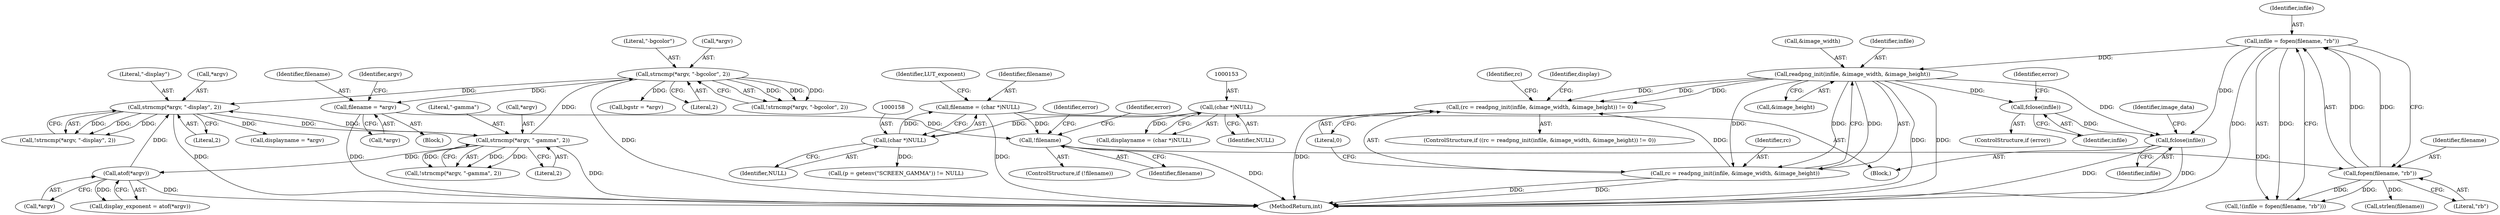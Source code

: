 digraph "0_Android_9d4853418ab2f754c2b63e091c29c5529b8b86ca_7@API" {
"1000344" [label="(Call,readpng_init(infile, &image_width, &image_height))"];
"1000330" [label="(Call,infile = fopen(filename, \"rb\"))"];
"1000332" [label="(Call,fopen(filename, \"rb\"))"];
"1000304" [label="(Call,!filename)"];
"1000290" [label="(Call,filename = *argv)"];
"1000245" [label="(Call,strncmp(*argv, \"-bgcolor\", 2))"];
"1000216" [label="(Call,strncmp(*argv, \"-gamma\", 2))"];
"1000195" [label="(Call,strncmp(*argv, \"-display\", 2))"];
"1000233" [label="(Call,atof(*argv))"];
"1000155" [label="(Call,filename = (char *)NULL)"];
"1000157" [label="(Call,(char *)NULL)"];
"1000152" [label="(Call,(char *)NULL)"];
"1000341" [label="(Call,(rc = readpng_init(infile, &image_width, &image_height)) != 0)"];
"1000342" [label="(Call,rc = readpng_init(infile, &image_width, &image_height))"];
"1000382" [label="(Call,fclose(infile))"];
"1000486" [label="(Call,fclose(infile))"];
"1000209" [label="(Call,displayname = *argv)"];
"1000330" [label="(Call,infile = fopen(filename, \"rb\"))"];
"1000161" [label="(Identifier,LUT_exponent)"];
"1000194" [label="(Call,!strncmp(*argv, \"-display\", 2))"];
"1000385" [label="(Identifier,error)"];
"1000289" [label="(Block,)"];
"1000156" [label="(Identifier,filename)"];
"1000128" [label="(Block,)"];
"1000348" [label="(Call,&image_height)"];
"1000291" [label="(Identifier,filename)"];
"1000329" [label="(Call,!(infile = fopen(filename, \"rb\")))"];
"1000220" [label="(Literal,2)"];
"1000150" [label="(Call,displayname = (char *)NULL)"];
"1000309" [label="(Identifier,error)"];
"1000368" [label="(Identifier,display)"];
"1000195" [label="(Call,strncmp(*argv, \"-display\", 2))"];
"1000342" [label="(Call,rc = readpng_init(infile, &image_width, &image_height))"];
"1000296" [label="(Identifier,argv)"];
"1000343" [label="(Identifier,rc)"];
"1000155" [label="(Call,filename = (char *)NULL)"];
"1000152" [label="(Call,(char *)NULL)"];
"1000383" [label="(Identifier,infile)"];
"1000380" [label="(ControlStructure,if (error))"];
"1000333" [label="(Identifier,filename)"];
"1000552" [label="(MethodReturn,int)"];
"1000159" [label="(Identifier,NULL)"];
"1000198" [label="(Literal,\"-display\")"];
"1000292" [label="(Call,*argv)"];
"1000219" [label="(Literal,\"-gamma\")"];
"1000344" [label="(Call,readpng_init(infile, &image_width, &image_height))"];
"1000217" [label="(Call,*argv)"];
"1000234" [label="(Call,*argv)"];
"1000171" [label="(Call,(p = getenv(\"SCREEN_GAMMA\")) != NULL)"];
"1000395" [label="(Call,strlen(filename))"];
"1000157" [label="(Call,(char *)NULL)"];
"1000341" [label="(Call,(rc = readpng_init(infile, &image_width, &image_height)) != 0)"];
"1000345" [label="(Identifier,infile)"];
"1000248" [label="(Literal,\"-bgcolor\")"];
"1000244" [label="(Call,!strncmp(*argv, \"-bgcolor\", 2))"];
"1000249" [label="(Literal,2)"];
"1000487" [label="(Identifier,infile)"];
"1000233" [label="(Call,atof(*argv))"];
"1000382" [label="(Call,fclose(infile))"];
"1000290" [label="(Call,filename = *argv)"];
"1000332" [label="(Call,fopen(filename, \"rb\"))"];
"1000231" [label="(Call,display_exponent = atof(*argv))"];
"1000260" [label="(Call,bgstr = *argv)"];
"1000245" [label="(Call,strncmp(*argv, \"-bgcolor\", 2))"];
"1000490" [label="(Identifier,image_data)"];
"1000215" [label="(Call,!strncmp(*argv, \"-gamma\", 2))"];
"1000346" [label="(Call,&image_width)"];
"1000331" [label="(Identifier,infile)"];
"1000196" [label="(Call,*argv)"];
"1000350" [label="(Literal,0)"];
"1000303" [label="(ControlStructure,if (!filename))"];
"1000340" [label="(ControlStructure,if ((rc = readpng_init(infile, &image_width, &image_height)) != 0))"];
"1000304" [label="(Call,!filename)"];
"1000154" [label="(Identifier,NULL)"];
"1000334" [label="(Literal,\"rb\")"];
"1000305" [label="(Identifier,filename)"];
"1000216" [label="(Call,strncmp(*argv, \"-gamma\", 2))"];
"1000307" [label="(Identifier,error)"];
"1000246" [label="(Call,*argv)"];
"1000486" [label="(Call,fclose(infile))"];
"1000353" [label="(Identifier,rc)"];
"1000199" [label="(Literal,2)"];
"1000344" -> "1000342"  [label="AST: "];
"1000344" -> "1000348"  [label="CFG: "];
"1000345" -> "1000344"  [label="AST: "];
"1000346" -> "1000344"  [label="AST: "];
"1000348" -> "1000344"  [label="AST: "];
"1000342" -> "1000344"  [label="CFG: "];
"1000344" -> "1000552"  [label="DDG: "];
"1000344" -> "1000552"  [label="DDG: "];
"1000344" -> "1000341"  [label="DDG: "];
"1000344" -> "1000341"  [label="DDG: "];
"1000344" -> "1000341"  [label="DDG: "];
"1000344" -> "1000342"  [label="DDG: "];
"1000344" -> "1000342"  [label="DDG: "];
"1000344" -> "1000342"  [label="DDG: "];
"1000330" -> "1000344"  [label="DDG: "];
"1000344" -> "1000382"  [label="DDG: "];
"1000344" -> "1000486"  [label="DDG: "];
"1000330" -> "1000329"  [label="AST: "];
"1000330" -> "1000332"  [label="CFG: "];
"1000331" -> "1000330"  [label="AST: "];
"1000332" -> "1000330"  [label="AST: "];
"1000329" -> "1000330"  [label="CFG: "];
"1000330" -> "1000552"  [label="DDG: "];
"1000330" -> "1000329"  [label="DDG: "];
"1000332" -> "1000330"  [label="DDG: "];
"1000332" -> "1000330"  [label="DDG: "];
"1000330" -> "1000486"  [label="DDG: "];
"1000332" -> "1000334"  [label="CFG: "];
"1000333" -> "1000332"  [label="AST: "];
"1000334" -> "1000332"  [label="AST: "];
"1000332" -> "1000329"  [label="DDG: "];
"1000332" -> "1000329"  [label="DDG: "];
"1000304" -> "1000332"  [label="DDG: "];
"1000332" -> "1000395"  [label="DDG: "];
"1000304" -> "1000303"  [label="AST: "];
"1000304" -> "1000305"  [label="CFG: "];
"1000305" -> "1000304"  [label="AST: "];
"1000307" -> "1000304"  [label="CFG: "];
"1000309" -> "1000304"  [label="CFG: "];
"1000304" -> "1000552"  [label="DDG: "];
"1000290" -> "1000304"  [label="DDG: "];
"1000155" -> "1000304"  [label="DDG: "];
"1000290" -> "1000289"  [label="AST: "];
"1000290" -> "1000292"  [label="CFG: "];
"1000291" -> "1000290"  [label="AST: "];
"1000292" -> "1000290"  [label="AST: "];
"1000296" -> "1000290"  [label="CFG: "];
"1000290" -> "1000552"  [label="DDG: "];
"1000245" -> "1000290"  [label="DDG: "];
"1000245" -> "1000244"  [label="AST: "];
"1000245" -> "1000249"  [label="CFG: "];
"1000246" -> "1000245"  [label="AST: "];
"1000248" -> "1000245"  [label="AST: "];
"1000249" -> "1000245"  [label="AST: "];
"1000244" -> "1000245"  [label="CFG: "];
"1000245" -> "1000552"  [label="DDG: "];
"1000245" -> "1000195"  [label="DDG: "];
"1000245" -> "1000244"  [label="DDG: "];
"1000245" -> "1000244"  [label="DDG: "];
"1000245" -> "1000244"  [label="DDG: "];
"1000216" -> "1000245"  [label="DDG: "];
"1000245" -> "1000260"  [label="DDG: "];
"1000216" -> "1000215"  [label="AST: "];
"1000216" -> "1000220"  [label="CFG: "];
"1000217" -> "1000216"  [label="AST: "];
"1000219" -> "1000216"  [label="AST: "];
"1000220" -> "1000216"  [label="AST: "];
"1000215" -> "1000216"  [label="CFG: "];
"1000216" -> "1000552"  [label="DDG: "];
"1000216" -> "1000195"  [label="DDG: "];
"1000216" -> "1000215"  [label="DDG: "];
"1000216" -> "1000215"  [label="DDG: "];
"1000216" -> "1000215"  [label="DDG: "];
"1000195" -> "1000216"  [label="DDG: "];
"1000216" -> "1000233"  [label="DDG: "];
"1000195" -> "1000194"  [label="AST: "];
"1000195" -> "1000199"  [label="CFG: "];
"1000196" -> "1000195"  [label="AST: "];
"1000198" -> "1000195"  [label="AST: "];
"1000199" -> "1000195"  [label="AST: "];
"1000194" -> "1000195"  [label="CFG: "];
"1000195" -> "1000552"  [label="DDG: "];
"1000195" -> "1000194"  [label="DDG: "];
"1000195" -> "1000194"  [label="DDG: "];
"1000195" -> "1000194"  [label="DDG: "];
"1000233" -> "1000195"  [label="DDG: "];
"1000195" -> "1000209"  [label="DDG: "];
"1000233" -> "1000231"  [label="AST: "];
"1000233" -> "1000234"  [label="CFG: "];
"1000234" -> "1000233"  [label="AST: "];
"1000231" -> "1000233"  [label="CFG: "];
"1000233" -> "1000552"  [label="DDG: "];
"1000233" -> "1000231"  [label="DDG: "];
"1000155" -> "1000128"  [label="AST: "];
"1000155" -> "1000157"  [label="CFG: "];
"1000156" -> "1000155"  [label="AST: "];
"1000157" -> "1000155"  [label="AST: "];
"1000161" -> "1000155"  [label="CFG: "];
"1000155" -> "1000552"  [label="DDG: "];
"1000157" -> "1000155"  [label="DDG: "];
"1000157" -> "1000159"  [label="CFG: "];
"1000158" -> "1000157"  [label="AST: "];
"1000159" -> "1000157"  [label="AST: "];
"1000152" -> "1000157"  [label="DDG: "];
"1000157" -> "1000171"  [label="DDG: "];
"1000152" -> "1000150"  [label="AST: "];
"1000152" -> "1000154"  [label="CFG: "];
"1000153" -> "1000152"  [label="AST: "];
"1000154" -> "1000152"  [label="AST: "];
"1000150" -> "1000152"  [label="CFG: "];
"1000152" -> "1000150"  [label="DDG: "];
"1000341" -> "1000340"  [label="AST: "];
"1000341" -> "1000350"  [label="CFG: "];
"1000342" -> "1000341"  [label="AST: "];
"1000350" -> "1000341"  [label="AST: "];
"1000353" -> "1000341"  [label="CFG: "];
"1000368" -> "1000341"  [label="CFG: "];
"1000341" -> "1000552"  [label="DDG: "];
"1000342" -> "1000341"  [label="DDG: "];
"1000343" -> "1000342"  [label="AST: "];
"1000350" -> "1000342"  [label="CFG: "];
"1000342" -> "1000552"  [label="DDG: "];
"1000342" -> "1000552"  [label="DDG: "];
"1000382" -> "1000380"  [label="AST: "];
"1000382" -> "1000383"  [label="CFG: "];
"1000383" -> "1000382"  [label="AST: "];
"1000385" -> "1000382"  [label="CFG: "];
"1000382" -> "1000486"  [label="DDG: "];
"1000486" -> "1000128"  [label="AST: "];
"1000486" -> "1000487"  [label="CFG: "];
"1000487" -> "1000486"  [label="AST: "];
"1000490" -> "1000486"  [label="CFG: "];
"1000486" -> "1000552"  [label="DDG: "];
"1000486" -> "1000552"  [label="DDG: "];
}
